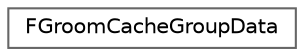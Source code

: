 digraph "Graphical Class Hierarchy"
{
 // INTERACTIVE_SVG=YES
 // LATEX_PDF_SIZE
  bgcolor="transparent";
  edge [fontname=Helvetica,fontsize=10,labelfontname=Helvetica,labelfontsize=10];
  node [fontname=Helvetica,fontsize=10,shape=box,height=0.2,width=0.4];
  rankdir="LR";
  Node0 [id="Node000000",label="FGroomCacheGroupData",height=0.2,width=0.4,color="grey40", fillcolor="white", style="filled",URL="$d0/d9a/structFGroomCacheGroupData.html",tooltip="Animatable group data that maps to FHairStrandsDatas."];
}
